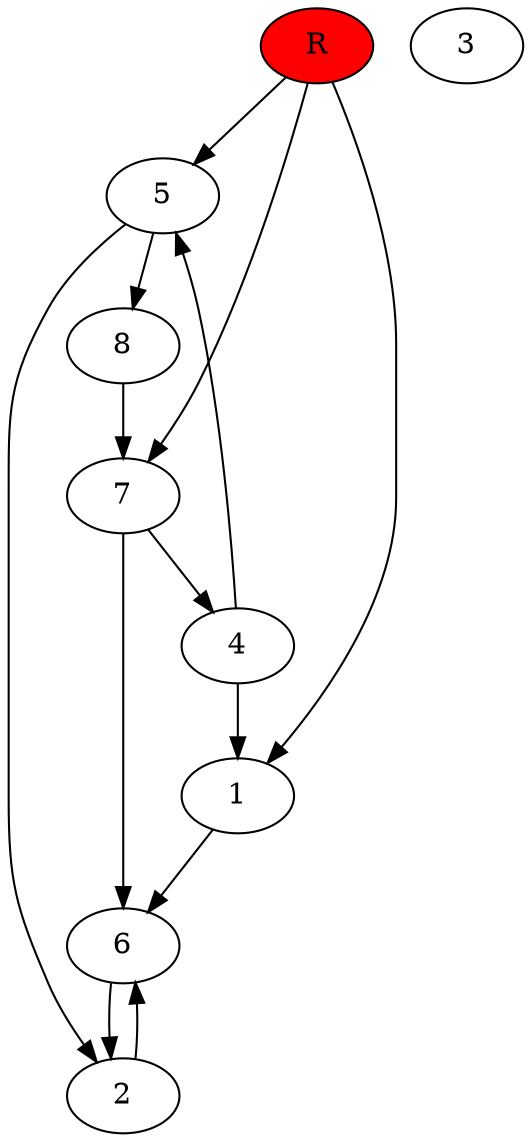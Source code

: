 digraph prb13459 {
	1
	2
	3
	4
	5
	6
	7
	8
	R [fillcolor="#ff0000" style=filled]
	1 -> 6
	2 -> 6
	4 -> 1
	4 -> 5
	5 -> 2
	5 -> 8
	6 -> 2
	7 -> 4
	7 -> 6
	8 -> 7
	R -> 1
	R -> 5
	R -> 7
}
